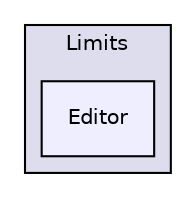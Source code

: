 digraph "Samples/Other/Limits/Editor" {
  compound=true
  node [ fontsize="10", fontname="Helvetica"];
  edge [ labelfontsize="10", labelfontname="Helvetica"];
  subgraph clusterdir_24a977829e69fab07a7dcd6b9c4c6515 {
    graph [ bgcolor="#ddddee", pencolor="black", label="Limits" fontname="Helvetica", fontsize="10", URL="dir_24a977829e69fab07a7dcd6b9c4c6515.html"]
  dir_69b75165faa6086445bde04fd98e094b [shape=box, label="Editor", style="filled", fillcolor="#eeeeff", pencolor="black", URL="dir_69b75165faa6086445bde04fd98e094b.html"];
  }
}
